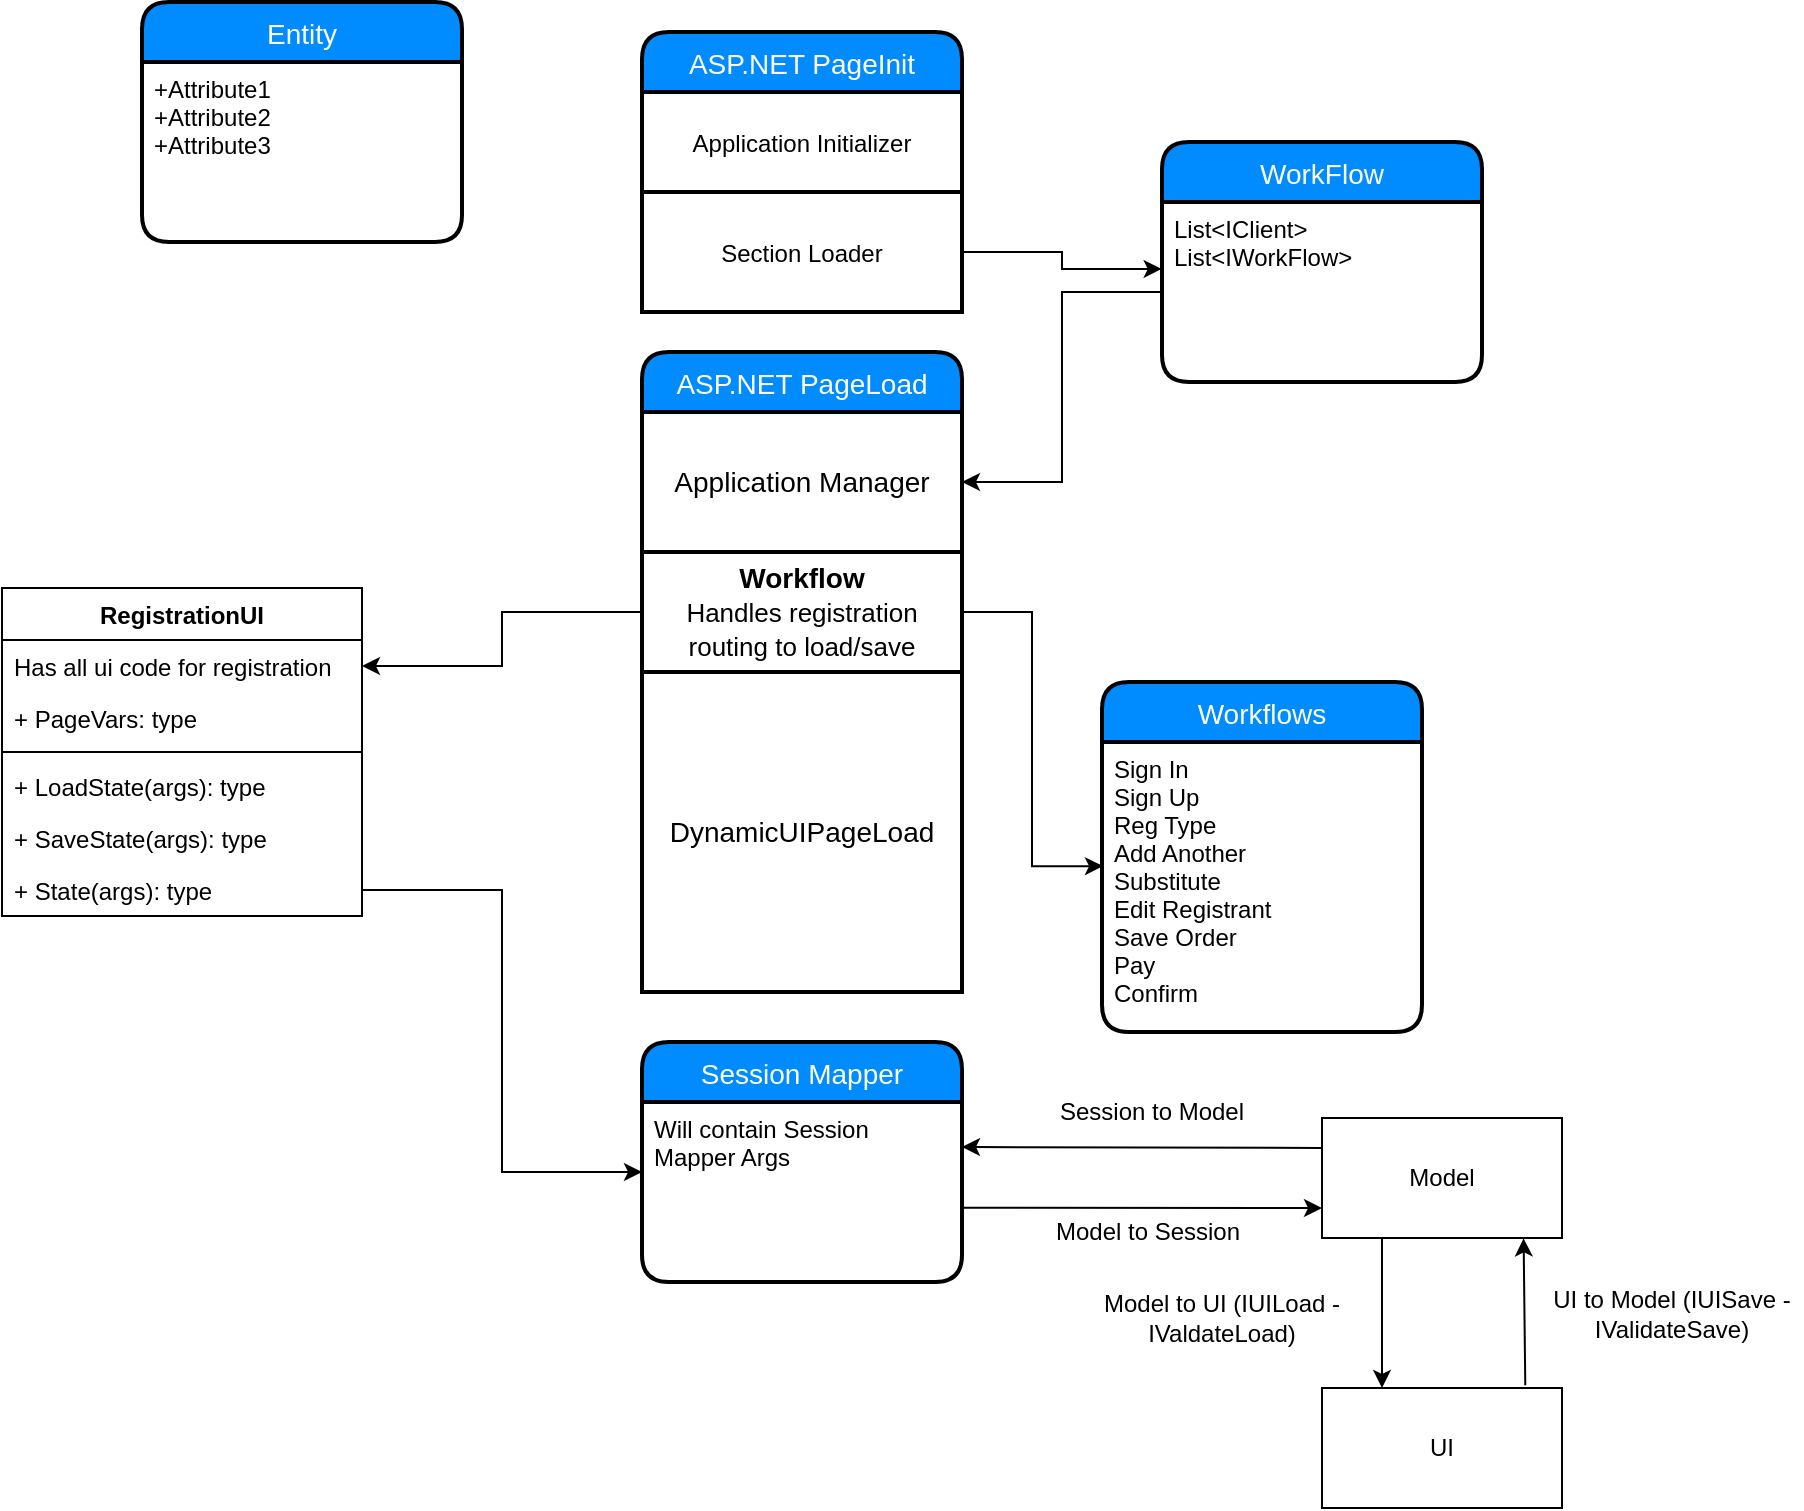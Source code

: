 <mxfile version="11.1.4" type="github"><diagram id="7GvVTqTpiJr5v5xNsKPM" name="Page-1"><mxGraphModel dx="1816" dy="1251" grid="1" gridSize="10" guides="1" tooltips="1" connect="1" arrows="1" fold="1" page="1" pageScale="1" pageWidth="1100" pageHeight="850" math="0" shadow="0"><root><mxCell id="0"/><mxCell id="1" parent="0"/><mxCell id="4BKxX_FA9T9ESoVDrarx-7" value="RegistrationUI" style="swimlane;fontStyle=1;align=center;verticalAlign=top;childLayout=stackLayout;horizontal=1;startSize=26;horizontalStack=0;resizeParent=1;resizeParentMax=0;resizeLast=0;collapsible=1;marginBottom=0;" parent="1" vertex="1"><mxGeometry x="-70" y="138" width="180" height="164" as="geometry"/></mxCell><mxCell id="4BKxX_FA9T9ESoVDrarx-25" value="Has all ui code for registration" style="text;strokeColor=none;fillColor=none;align=left;verticalAlign=top;spacingLeft=4;spacingRight=4;overflow=hidden;rotatable=0;points=[[0,0.5],[1,0.5]];portConstraint=eastwest;" parent="4BKxX_FA9T9ESoVDrarx-7" vertex="1"><mxGeometry y="26" width="180" height="26" as="geometry"/></mxCell><mxCell id="4BKxX_FA9T9ESoVDrarx-8" value="+ PageVars: type" style="text;strokeColor=none;fillColor=none;align=left;verticalAlign=top;spacingLeft=4;spacingRight=4;overflow=hidden;rotatable=0;points=[[0,0.5],[1,0.5]];portConstraint=eastwest;" parent="4BKxX_FA9T9ESoVDrarx-7" vertex="1"><mxGeometry y="52" width="180" height="26" as="geometry"/></mxCell><mxCell id="4BKxX_FA9T9ESoVDrarx-9" value="" style="line;strokeWidth=1;fillColor=none;align=left;verticalAlign=middle;spacingTop=-1;spacingLeft=3;spacingRight=3;rotatable=0;labelPosition=right;points=[];portConstraint=eastwest;" parent="4BKxX_FA9T9ESoVDrarx-7" vertex="1"><mxGeometry y="78" width="180" height="8" as="geometry"/></mxCell><mxCell id="4BKxX_FA9T9ESoVDrarx-22" value="+ LoadState(args): type" style="text;strokeColor=none;fillColor=none;align=left;verticalAlign=top;spacingLeft=4;spacingRight=4;overflow=hidden;rotatable=0;points=[[0,0.5],[1,0.5]];portConstraint=eastwest;" parent="4BKxX_FA9T9ESoVDrarx-7" vertex="1"><mxGeometry y="86" width="180" height="26" as="geometry"/></mxCell><mxCell id="4BKxX_FA9T9ESoVDrarx-10" value="+ SaveState(args): type" style="text;strokeColor=none;fillColor=none;align=left;verticalAlign=top;spacingLeft=4;spacingRight=4;overflow=hidden;rotatable=0;points=[[0,0.5],[1,0.5]];portConstraint=eastwest;" parent="4BKxX_FA9T9ESoVDrarx-7" vertex="1"><mxGeometry y="112" width="180" height="26" as="geometry"/></mxCell><mxCell id="4BKxX_FA9T9ESoVDrarx-23" value="+ State(args): type" style="text;strokeColor=none;fillColor=none;align=left;verticalAlign=top;spacingLeft=4;spacingRight=4;overflow=hidden;rotatable=0;points=[[0,0.5],[1,0.5]];portConstraint=eastwest;" parent="4BKxX_FA9T9ESoVDrarx-7" vertex="1"><mxGeometry y="138" width="180" height="26" as="geometry"/></mxCell><mxCell id="HYGHDrBhQrccPC-CdQ9i-4" value="Model" style="rounded=0;whiteSpace=wrap;html=1;" parent="1" vertex="1"><mxGeometry x="590" y="403" width="120" height="60" as="geometry"/></mxCell><mxCell id="HYGHDrBhQrccPC-CdQ9i-5" value="UI" style="rounded=0;whiteSpace=wrap;html=1;" parent="1" vertex="1"><mxGeometry x="590" y="538" width="120" height="60" as="geometry"/></mxCell><mxCell id="HYGHDrBhQrccPC-CdQ9i-6" value="" style="endArrow=classic;html=1;exitX=0.997;exitY=0.587;exitDx=0;exitDy=0;exitPerimeter=0;entryX=0;entryY=0.75;entryDx=0;entryDy=0;" parent="1" source="HYGHDrBhQrccPC-CdQ9i-64" target="HYGHDrBhQrccPC-CdQ9i-4" edge="1"><mxGeometry width="50" height="50" relative="1" as="geometry"><mxPoint x="40" y="520" as="sourcePoint"/><mxPoint x="90" y="470" as="targetPoint"/></mxGeometry></mxCell><mxCell id="HYGHDrBhQrccPC-CdQ9i-7" value="Session to Model" style="text;html=1;strokeColor=none;fillColor=none;align=center;verticalAlign=middle;whiteSpace=wrap;rounded=0;" parent="1" vertex="1"><mxGeometry x="450" y="390" width="110" height="20" as="geometry"/></mxCell><mxCell id="HYGHDrBhQrccPC-CdQ9i-8" value="" style="endArrow=classic;html=1;exitX=0;exitY=0.25;exitDx=0;exitDy=0;entryX=1;entryY=0.25;entryDx=0;entryDy=0;" parent="1" source="HYGHDrBhQrccPC-CdQ9i-4" target="HYGHDrBhQrccPC-CdQ9i-64" edge="1"><mxGeometry width="50" height="50" relative="1" as="geometry"><mxPoint x="40" y="520" as="sourcePoint"/><mxPoint x="380" y="277" as="targetPoint"/></mxGeometry></mxCell><mxCell id="HYGHDrBhQrccPC-CdQ9i-9" value="Model to Session" style="text;html=1;strokeColor=none;fillColor=none;align=center;verticalAlign=middle;whiteSpace=wrap;rounded=0;" parent="1" vertex="1"><mxGeometry x="448" y="450" width="110" height="20" as="geometry"/></mxCell><mxCell id="HYGHDrBhQrccPC-CdQ9i-12" value="" style="endArrow=classic;html=1;exitX=0.25;exitY=1;exitDx=0;exitDy=0;entryX=0.25;entryY=0;entryDx=0;entryDy=0;" parent="1" source="HYGHDrBhQrccPC-CdQ9i-4" target="HYGHDrBhQrccPC-CdQ9i-5" edge="1"><mxGeometry width="50" height="50" relative="1" as="geometry"><mxPoint x="40" y="510" as="sourcePoint"/><mxPoint x="90" y="460" as="targetPoint"/></mxGeometry></mxCell><mxCell id="HYGHDrBhQrccPC-CdQ9i-13" value="" style="endArrow=classic;html=1;entryX=0.84;entryY=1.003;entryDx=0;entryDy=0;entryPerimeter=0;exitX=0.847;exitY=-0.023;exitDx=0;exitDy=0;exitPerimeter=0;" parent="1" source="HYGHDrBhQrccPC-CdQ9i-5" target="HYGHDrBhQrccPC-CdQ9i-4" edge="1"><mxGeometry width="50" height="50" relative="1" as="geometry"><mxPoint x="691" y="520" as="sourcePoint"/><mxPoint x="820" y="203.02" as="targetPoint"/></mxGeometry></mxCell><mxCell id="HYGHDrBhQrccPC-CdQ9i-14" value="Model to UI (IUILoad - IValdateLoad)" style="text;html=1;strokeColor=none;fillColor=none;align=center;verticalAlign=middle;whiteSpace=wrap;rounded=0;" parent="1" vertex="1"><mxGeometry x="470" y="477" width="140" height="51" as="geometry"/></mxCell><mxCell id="HYGHDrBhQrccPC-CdQ9i-15" value="UI to Model (IUISave - IValidateSave)" style="text;html=1;strokeColor=none;fillColor=none;align=center;verticalAlign=middle;whiteSpace=wrap;rounded=0;" parent="1" vertex="1"><mxGeometry x="700" y="480" width="130" height="41" as="geometry"/></mxCell><mxCell id="HYGHDrBhQrccPC-CdQ9i-25" value="ASP.NET PageInit" style="swimlane;childLayout=stackLayout;horizontal=1;startSize=30;horizontalStack=0;fillColor=#008cff;fontColor=#FFFFFF;rounded=1;fontSize=14;fontStyle=0;strokeWidth=2;resizeParent=0;resizeLast=1;shadow=0;dashed=0;align=center;" parent="1" vertex="1"><mxGeometry x="250" y="-140" width="160" height="140" as="geometry"/></mxCell><mxCell id="PnnMI6myuJdUx4XfktuU-2" value="&lt;span style=&quot;font-size: 12px ; text-align: left ; white-space: nowrap&quot;&gt;Application Initializer&lt;/span&gt;" style="strokeWidth=2;whiteSpace=wrap;html=1;align=center;fontSize=14;" vertex="1" parent="HYGHDrBhQrccPC-CdQ9i-25"><mxGeometry y="30" width="160" height="50" as="geometry"/></mxCell><mxCell id="PnnMI6myuJdUx4XfktuU-1" value="&lt;span style=&quot;font-size: 12px ; text-align: left ; white-space: nowrap&quot;&gt;Section Loader&lt;/span&gt;" style="strokeWidth=2;whiteSpace=wrap;html=1;align=center;fontSize=14;" vertex="1" parent="HYGHDrBhQrccPC-CdQ9i-25"><mxGeometry y="80" width="160" height="60" as="geometry"/></mxCell><mxCell id="HYGHDrBhQrccPC-CdQ9i-33" value="ASP.NET PageLoad" style="swimlane;childLayout=stackLayout;horizontal=1;startSize=30;horizontalStack=0;fillColor=#008cff;fontColor=#FFFFFF;rounded=1;fontSize=14;fontStyle=0;strokeWidth=2;resizeParent=0;resizeLast=1;shadow=0;dashed=0;align=center;" parent="1" vertex="1"><mxGeometry x="250" y="20" width="160" height="320" as="geometry"/></mxCell><mxCell id="HYGHDrBhQrccPC-CdQ9i-45" value="Application Manager" style="strokeWidth=2;whiteSpace=wrap;html=1;align=center;fontSize=14;" parent="HYGHDrBhQrccPC-CdQ9i-33" vertex="1"><mxGeometry y="30" width="160" height="70" as="geometry"/></mxCell><mxCell id="HYGHDrBhQrccPC-CdQ9i-47" value="&lt;b&gt;Workflow&lt;/b&gt;&lt;br&gt;&lt;font style=&quot;font-size: 13px&quot;&gt;Handles registration routing to load/save&lt;/font&gt;" style="strokeWidth=2;whiteSpace=wrap;html=1;align=center;fontSize=14;" parent="HYGHDrBhQrccPC-CdQ9i-33" vertex="1"><mxGeometry y="100" width="160" height="60" as="geometry"/></mxCell><mxCell id="HYGHDrBhQrccPC-CdQ9i-74" value="DynamicUIPageLoad" style="strokeWidth=2;whiteSpace=wrap;html=1;align=center;fontSize=14;" parent="HYGHDrBhQrccPC-CdQ9i-33" vertex="1"><mxGeometry y="160" width="160" height="160" as="geometry"/></mxCell><mxCell id="HYGHDrBhQrccPC-CdQ9i-63" value="Session Mapper" style="swimlane;childLayout=stackLayout;horizontal=1;startSize=30;horizontalStack=0;fillColor=#008cff;fontColor=#FFFFFF;rounded=1;fontSize=14;fontStyle=0;strokeWidth=2;resizeParent=0;resizeLast=1;shadow=0;dashed=0;align=center;" parent="1" vertex="1"><mxGeometry x="250" y="365" width="160" height="120" as="geometry"/></mxCell><mxCell id="HYGHDrBhQrccPC-CdQ9i-64" value="Will contain Session &#10;Mapper Args" style="align=left;strokeColor=none;fillColor=none;spacingLeft=4;fontSize=12;verticalAlign=top;resizable=0;rotatable=0;part=1;" parent="HYGHDrBhQrccPC-CdQ9i-63" vertex="1"><mxGeometry y="30" width="160" height="90" as="geometry"/></mxCell><mxCell id="PnnMI6myuJdUx4XfktuU-3" value="Workflows" style="swimlane;childLayout=stackLayout;horizontal=1;startSize=30;horizontalStack=0;fillColor=#008cff;fontColor=#FFFFFF;rounded=1;fontSize=14;fontStyle=0;strokeWidth=2;resizeParent=0;resizeLast=1;shadow=0;dashed=0;align=center;" vertex="1" parent="1"><mxGeometry x="480" y="185" width="160" height="175" as="geometry"/></mxCell><mxCell id="PnnMI6myuJdUx4XfktuU-4" value="Sign In&#10;Sign Up&#10;Reg Type&#10;Add Another&#10;Substitute&#10;Edit Registrant&#10;Save Order&#10;Pay&#10;Confirm" style="align=left;strokeColor=none;fillColor=none;spacingLeft=4;fontSize=12;verticalAlign=top;resizable=0;rotatable=0;part=1;" vertex="1" parent="PnnMI6myuJdUx4XfktuU-3"><mxGeometry y="30" width="160" height="145" as="geometry"/></mxCell><mxCell id="PnnMI6myuJdUx4XfktuU-6" value="WorkFlow" style="swimlane;childLayout=stackLayout;horizontal=1;startSize=30;horizontalStack=0;fillColor=#008cff;fontColor=#FFFFFF;rounded=1;fontSize=14;fontStyle=0;strokeWidth=2;resizeParent=0;resizeLast=1;shadow=0;dashed=0;align=center;" vertex="1" parent="1"><mxGeometry x="510" y="-85" width="160" height="120" as="geometry"/></mxCell><mxCell id="PnnMI6myuJdUx4XfktuU-7" value="List&lt;IClient&gt;&#10;List&lt;IWorkFlow&gt;" style="align=left;strokeColor=none;fillColor=none;spacingLeft=4;fontSize=12;verticalAlign=top;resizable=0;rotatable=0;part=1;" vertex="1" parent="PnnMI6myuJdUx4XfktuU-6"><mxGeometry y="30" width="160" height="90" as="geometry"/></mxCell><mxCell id="PnnMI6myuJdUx4XfktuU-8" value="Entity" style="swimlane;childLayout=stackLayout;horizontal=1;startSize=30;horizontalStack=0;fillColor=#008cff;fontColor=#FFFFFF;rounded=1;fontSize=14;fontStyle=0;strokeWidth=2;resizeParent=0;resizeLast=1;shadow=0;dashed=0;align=center;" vertex="1" parent="1"><mxGeometry y="-155" width="160" height="120" as="geometry"/></mxCell><mxCell id="PnnMI6myuJdUx4XfktuU-9" value="+Attribute1&#10;+Attribute2&#10;+Attribute3" style="align=left;strokeColor=none;fillColor=none;spacingLeft=4;fontSize=12;verticalAlign=top;resizable=0;rotatable=0;part=1;" vertex="1" parent="PnnMI6myuJdUx4XfktuU-8"><mxGeometry y="30" width="160" height="90" as="geometry"/></mxCell><mxCell id="PnnMI6myuJdUx4XfktuU-11" style="edgeStyle=orthogonalEdgeStyle;rounded=0;orthogonalLoop=1;jettySize=auto;html=1;entryX=-0.001;entryY=0.372;entryDx=0;entryDy=0;entryPerimeter=0;" edge="1" parent="1" source="PnnMI6myuJdUx4XfktuU-1" target="PnnMI6myuJdUx4XfktuU-7"><mxGeometry relative="1" as="geometry"/></mxCell><mxCell id="PnnMI6myuJdUx4XfktuU-12" style="edgeStyle=orthogonalEdgeStyle;rounded=0;orthogonalLoop=1;jettySize=auto;html=1;entryX=1;entryY=0.5;entryDx=0;entryDy=0;" edge="1" parent="1" source="PnnMI6myuJdUx4XfktuU-7" target="HYGHDrBhQrccPC-CdQ9i-45"><mxGeometry relative="1" as="geometry"/></mxCell><mxCell id="PnnMI6myuJdUx4XfktuU-13" style="edgeStyle=orthogonalEdgeStyle;rounded=0;orthogonalLoop=1;jettySize=auto;html=1;entryX=0.003;entryY=0.428;entryDx=0;entryDy=0;entryPerimeter=0;" edge="1" parent="1" source="HYGHDrBhQrccPC-CdQ9i-47" target="PnnMI6myuJdUx4XfktuU-4"><mxGeometry relative="1" as="geometry"><mxPoint x="470" y="280" as="targetPoint"/></mxGeometry></mxCell><mxCell id="PnnMI6myuJdUx4XfktuU-14" style="edgeStyle=orthogonalEdgeStyle;rounded=0;orthogonalLoop=1;jettySize=auto;html=1;entryX=1;entryY=0.5;entryDx=0;entryDy=0;" edge="1" parent="1" source="HYGHDrBhQrccPC-CdQ9i-47" target="4BKxX_FA9T9ESoVDrarx-25"><mxGeometry relative="1" as="geometry"/></mxCell><mxCell id="PnnMI6myuJdUx4XfktuU-15" style="edgeStyle=orthogonalEdgeStyle;rounded=0;orthogonalLoop=1;jettySize=auto;html=1;entryX=0;entryY=0.389;entryDx=0;entryDy=0;entryPerimeter=0;" edge="1" parent="1" source="4BKxX_FA9T9ESoVDrarx-23" target="HYGHDrBhQrccPC-CdQ9i-64"><mxGeometry relative="1" as="geometry"/></mxCell></root></mxGraphModel></diagram></mxfile>